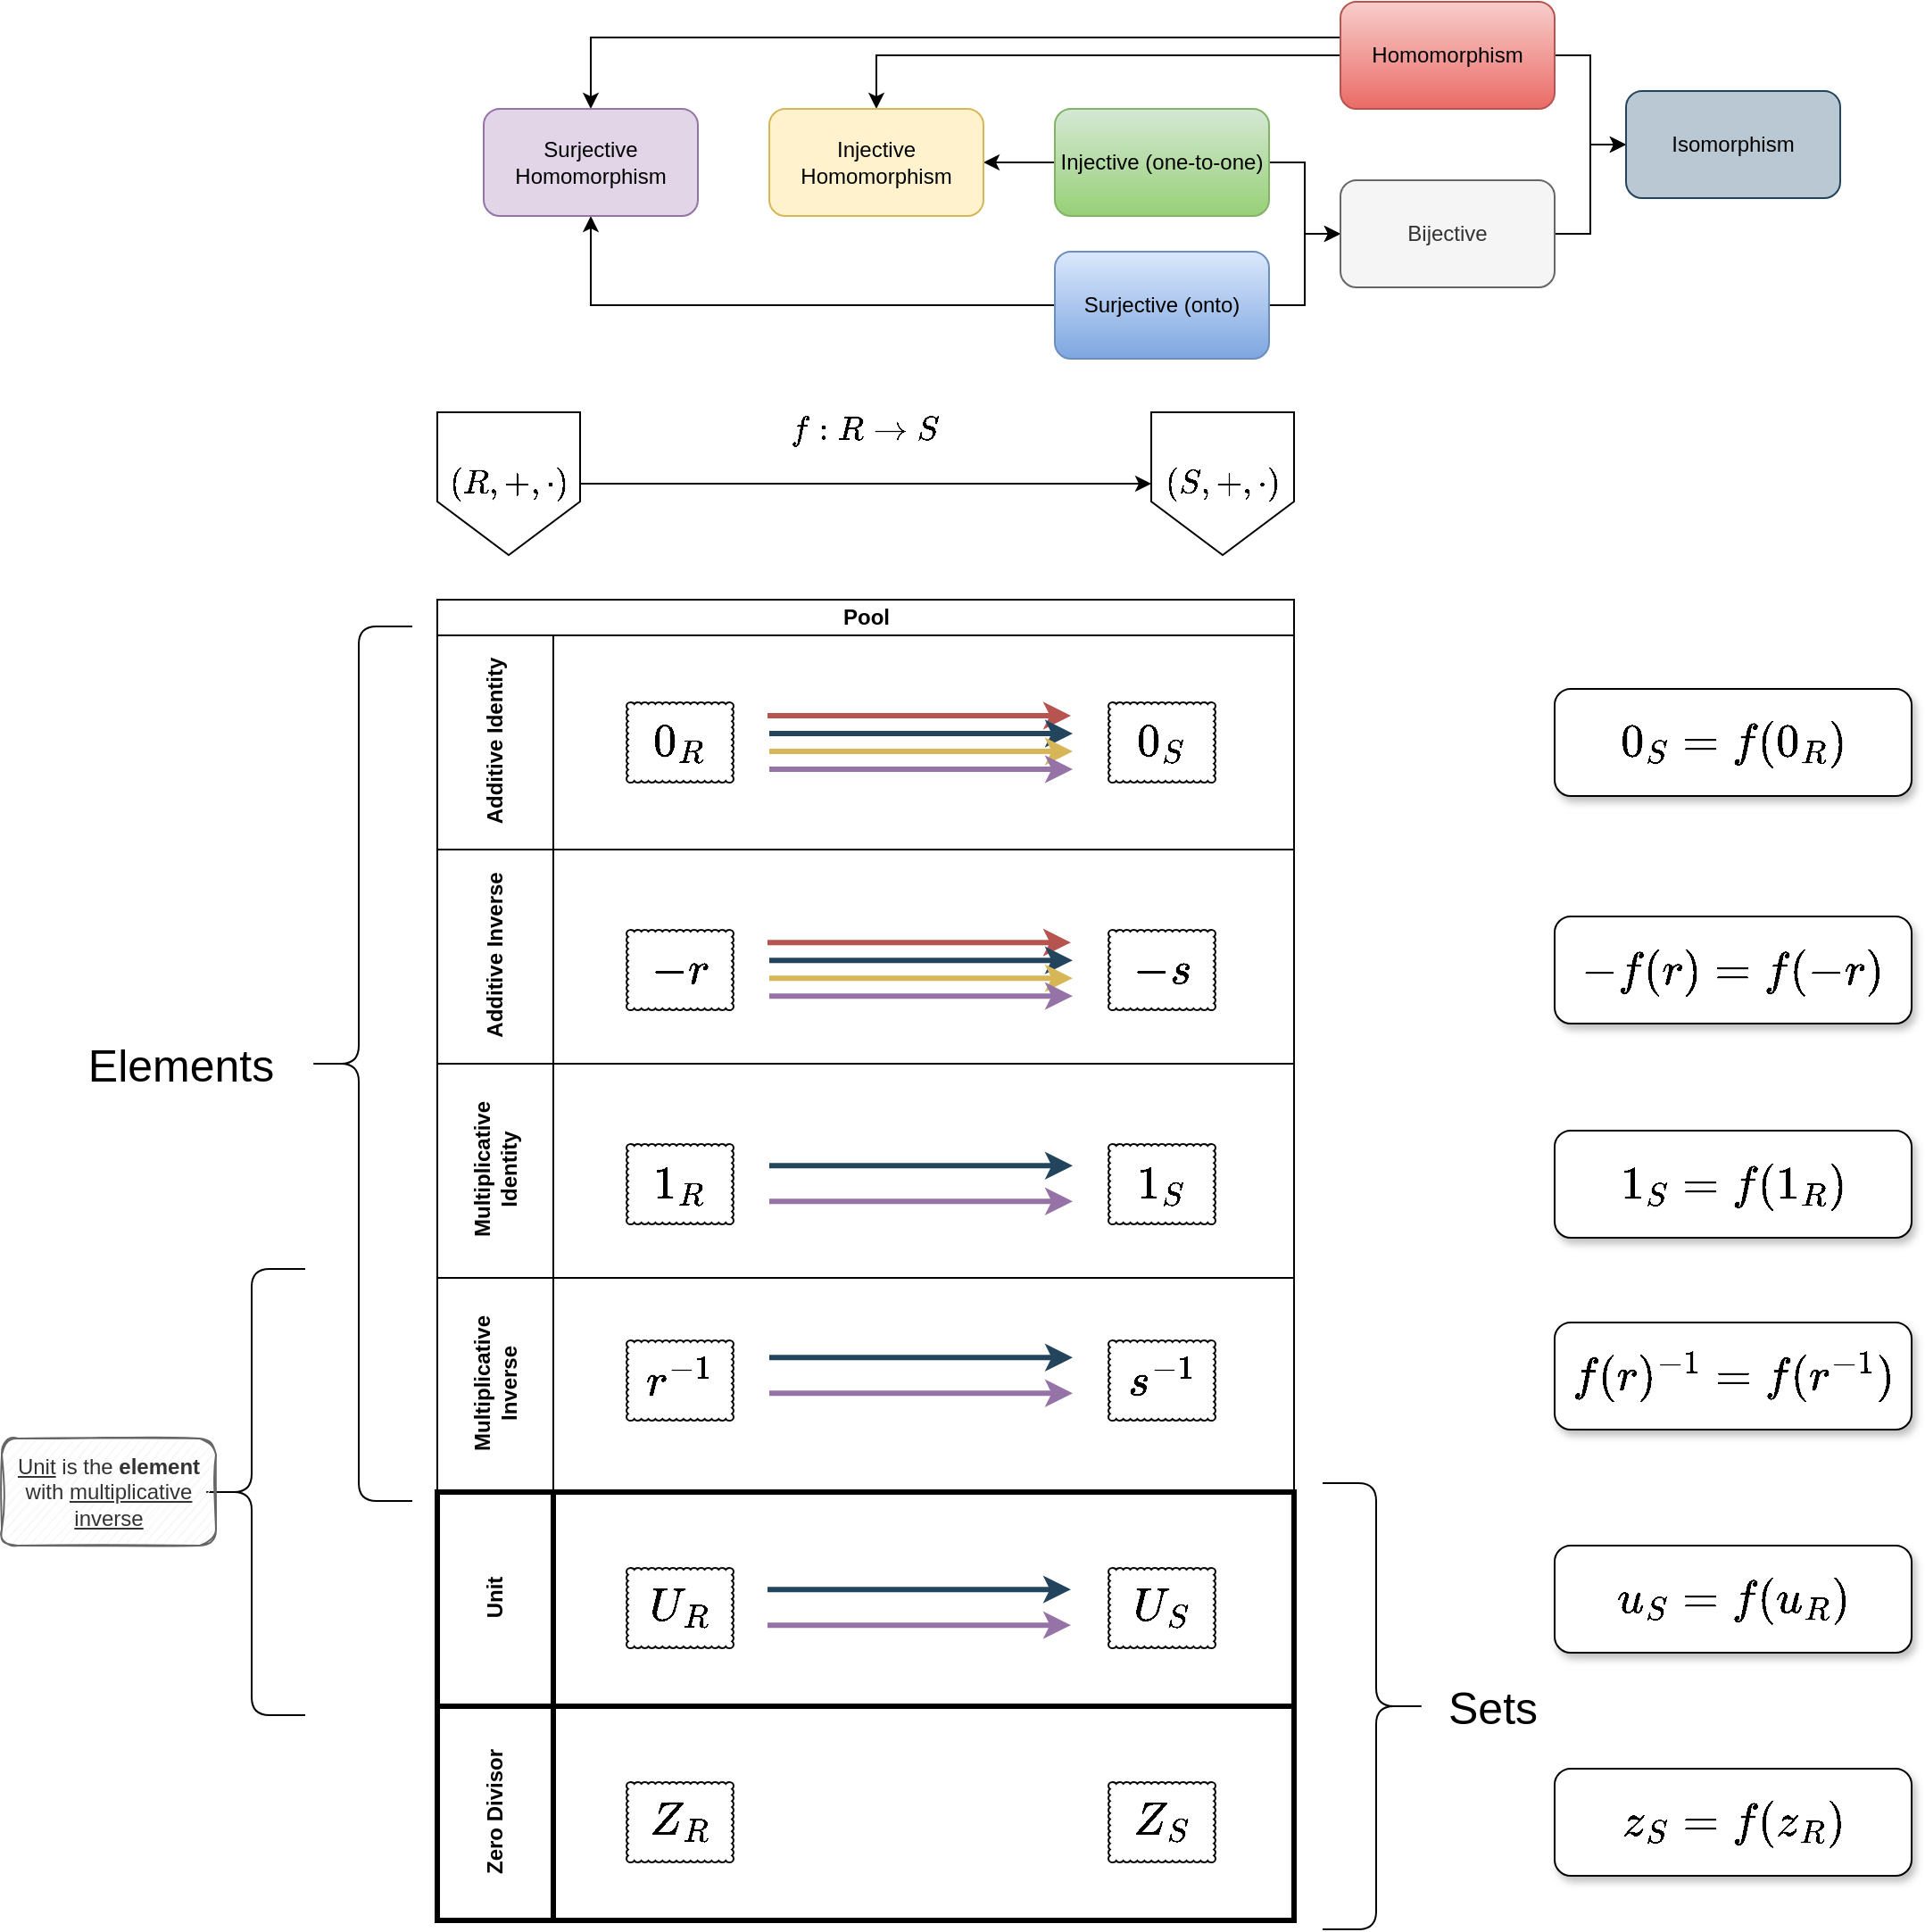 <mxfile version="14.5.7" type="device"><diagram id="zrVul62lJx-7S8IOdKE7" name="Page-1"><mxGraphModel dx="2367" dy="2374" grid="1" gridSize="10" guides="1" tooltips="1" connect="1" arrows="1" fold="1" page="1" pageScale="1" pageWidth="827" pageHeight="1169" math="1" shadow="0"><root><mxCell id="0"/><mxCell id="1" parent="0"/><mxCell id="l0J3OdIP20EWC8VVPKAH-99" value="$$f:R\to S$$" style="text;html=1;strokeColor=none;fillColor=none;align=center;verticalAlign=middle;whiteSpace=wrap;rounded=0;sketch=0;fontSize=16;opacity=50;" parent="1" vertex="1"><mxGeometry x="359" y="120" width="110" height="40" as="geometry"/></mxCell><mxCell id="MTHCFBRU3jeOZJHQm6rp-5" value="Pool" style="swimlane;html=1;childLayout=stackLayout;resizeParent=1;resizeParentMax=0;horizontal=1;startSize=20;horizontalStack=0;" vertex="1" parent="1"><mxGeometry x="174" y="235" width="480" height="740" as="geometry"/></mxCell><mxCell id="MTHCFBRU3jeOZJHQm6rp-6" value="Additive Identity" style="swimlane;html=1;startSize=65;horizontal=0;" vertex="1" parent="MTHCFBRU3jeOZJHQm6rp-5"><mxGeometry y="20" width="480" height="120" as="geometry"/></mxCell><mxCell id="MTHCFBRU3jeOZJHQm6rp-21" value="\(0_R\)" style="whiteSpace=wrap;html=1;shape=mxgraph.basic.cloud_rect;strokeWidth=1;fontSize=22;" vertex="1" parent="MTHCFBRU3jeOZJHQm6rp-6"><mxGeometry x="106" y="37.5" width="60" height="45" as="geometry"/></mxCell><mxCell id="MTHCFBRU3jeOZJHQm6rp-49" value="" style="endArrow=classic;html=1;strokeWidth=3;gradientColor=#ea6b66;fillColor=#f8cecc;strokeColor=#b85450;curved=1;" edge="1" parent="MTHCFBRU3jeOZJHQm6rp-6"><mxGeometry width="50" height="50" relative="1" as="geometry"><mxPoint x="185" y="45" as="sourcePoint"/><mxPoint x="355" y="45" as="targetPoint"/></mxGeometry></mxCell><mxCell id="MTHCFBRU3jeOZJHQm6rp-77" value="" style="endArrow=classic;html=1;strokeWidth=3;fillColor=#bac8d3;strokeColor=#23445d;curved=1;sketch=0;" edge="1" parent="MTHCFBRU3jeOZJHQm6rp-6"><mxGeometry width="50" height="50" relative="1" as="geometry"><mxPoint x="186" y="55" as="sourcePoint"/><mxPoint x="356" y="55" as="targetPoint"/></mxGeometry></mxCell><mxCell id="MTHCFBRU3jeOZJHQm6rp-78" value="" style="endArrow=classic;html=1;strokeWidth=3;fillColor=#fff2cc;strokeColor=#d6b656;curved=1;" edge="1" parent="MTHCFBRU3jeOZJHQm6rp-6"><mxGeometry width="50" height="50" relative="1" as="geometry"><mxPoint x="186" y="65" as="sourcePoint"/><mxPoint x="356" y="65" as="targetPoint"/></mxGeometry></mxCell><mxCell id="MTHCFBRU3jeOZJHQm6rp-79" value="" style="endArrow=classic;html=1;strokeWidth=3;fillColor=#e1d5e7;strokeColor=#9673a6;curved=1;" edge="1" parent="MTHCFBRU3jeOZJHQm6rp-6"><mxGeometry width="50" height="50" relative="1" as="geometry"><mxPoint x="186" y="75" as="sourcePoint"/><mxPoint x="356" y="75" as="targetPoint"/></mxGeometry></mxCell><mxCell id="MTHCFBRU3jeOZJHQm6rp-7" value="Additive Inverse" style="swimlane;html=1;startSize=65;horizontal=0;" vertex="1" parent="MTHCFBRU3jeOZJHQm6rp-5"><mxGeometry y="140" width="480" height="120" as="geometry"/></mxCell><mxCell id="MTHCFBRU3jeOZJHQm6rp-27" value="&lt;span style=&quot;font-size: 22px;&quot;&gt;\(-r\)&lt;/span&gt;" style="whiteSpace=wrap;html=1;shape=mxgraph.basic.cloud_rect;strokeWidth=1;fontSize=22;" vertex="1" parent="MTHCFBRU3jeOZJHQm6rp-7"><mxGeometry x="106" y="45" width="60" height="45" as="geometry"/></mxCell><mxCell id="MTHCFBRU3jeOZJHQm6rp-84" value="" style="endArrow=classic;html=1;strokeWidth=3;gradientColor=#ea6b66;fillColor=#f8cecc;strokeColor=#b85450;curved=1;" edge="1" parent="MTHCFBRU3jeOZJHQm6rp-7"><mxGeometry width="50" height="50" relative="1" as="geometry"><mxPoint x="185" y="52.08" as="sourcePoint"/><mxPoint x="355" y="52.08" as="targetPoint"/></mxGeometry></mxCell><mxCell id="MTHCFBRU3jeOZJHQm6rp-85" value="" style="endArrow=classic;html=1;strokeWidth=3;fillColor=#bac8d3;strokeColor=#23445d;curved=1;sketch=0;" edge="1" parent="MTHCFBRU3jeOZJHQm6rp-7"><mxGeometry width="50" height="50" relative="1" as="geometry"><mxPoint x="186.0" y="62.08" as="sourcePoint"/><mxPoint x="356" y="62.08" as="targetPoint"/></mxGeometry></mxCell><mxCell id="MTHCFBRU3jeOZJHQm6rp-86" value="" style="endArrow=classic;html=1;strokeWidth=3;fillColor=#fff2cc;strokeColor=#d6b656;curved=1;" edge="1" parent="MTHCFBRU3jeOZJHQm6rp-7"><mxGeometry width="50" height="50" relative="1" as="geometry"><mxPoint x="186.0" y="72.08" as="sourcePoint"/><mxPoint x="356" y="72.08" as="targetPoint"/></mxGeometry></mxCell><mxCell id="MTHCFBRU3jeOZJHQm6rp-87" value="" style="endArrow=classic;html=1;strokeWidth=3;fillColor=#e1d5e7;strokeColor=#9673a6;curved=1;" edge="1" parent="MTHCFBRU3jeOZJHQm6rp-7"><mxGeometry width="50" height="50" relative="1" as="geometry"><mxPoint x="186.0" y="82.08" as="sourcePoint"/><mxPoint x="356" y="82.08" as="targetPoint"/></mxGeometry></mxCell><mxCell id="MTHCFBRU3jeOZJHQm6rp-24" value="Multiplicative&lt;br&gt;Identity" style="swimlane;html=1;startSize=65;horizontal=0;" vertex="1" parent="MTHCFBRU3jeOZJHQm6rp-5"><mxGeometry y="260" width="480" height="120" as="geometry"/></mxCell><mxCell id="MTHCFBRU3jeOZJHQm6rp-28" value="&lt;span style=&quot;font-size: 22px;&quot;&gt;\(1_R\)&lt;/span&gt;" style="whiteSpace=wrap;html=1;shape=mxgraph.basic.cloud_rect;strokeWidth=1;fontSize=22;" vertex="1" parent="MTHCFBRU3jeOZJHQm6rp-24"><mxGeometry x="106" y="45" width="60" height="45" as="geometry"/></mxCell><mxCell id="MTHCFBRU3jeOZJHQm6rp-106" value="" style="endArrow=classic;html=1;strokeWidth=3;fillColor=#bac8d3;strokeColor=#23445d;curved=1;sketch=0;" edge="1" parent="MTHCFBRU3jeOZJHQm6rp-24"><mxGeometry width="50" height="50" relative="1" as="geometry"><mxPoint x="186" y="57.16" as="sourcePoint"/><mxPoint x="356" y="57.16" as="targetPoint"/></mxGeometry></mxCell><mxCell id="MTHCFBRU3jeOZJHQm6rp-108" value="" style="endArrow=classic;html=1;strokeWidth=3;fillColor=#e1d5e7;strokeColor=#9673a6;curved=1;" edge="1" parent="MTHCFBRU3jeOZJHQm6rp-24"><mxGeometry width="50" height="50" relative="1" as="geometry"><mxPoint x="186" y="77.16" as="sourcePoint"/><mxPoint x="356" y="77.16" as="targetPoint"/></mxGeometry></mxCell><mxCell id="MTHCFBRU3jeOZJHQm6rp-8" value="Multiplicative&lt;br&gt;Inverse" style="swimlane;html=1;startSize=65;horizontal=0;" vertex="1" parent="MTHCFBRU3jeOZJHQm6rp-5"><mxGeometry y="380" width="480" height="120" as="geometry"/></mxCell><mxCell id="MTHCFBRU3jeOZJHQm6rp-109" value="" style="endArrow=classic;html=1;strokeWidth=3;fillColor=#bac8d3;strokeColor=#23445d;curved=1;sketch=0;" edge="1" parent="MTHCFBRU3jeOZJHQm6rp-8"><mxGeometry width="50" height="50" relative="1" as="geometry"><mxPoint x="186.0" y="44.66" as="sourcePoint"/><mxPoint x="356.0" y="44.66" as="targetPoint"/></mxGeometry></mxCell><mxCell id="MTHCFBRU3jeOZJHQm6rp-110" value="" style="endArrow=classic;html=1;strokeWidth=3;fillColor=#e1d5e7;strokeColor=#9673a6;curved=1;" edge="1" parent="MTHCFBRU3jeOZJHQm6rp-8"><mxGeometry width="50" height="50" relative="1" as="geometry"><mxPoint x="186.0" y="64.66" as="sourcePoint"/><mxPoint x="356.0" y="64.66" as="targetPoint"/></mxGeometry></mxCell><mxCell id="MTHCFBRU3jeOZJHQm6rp-9" value="Unit" style="swimlane;html=1;startSize=65;horizontal=0;strokeWidth=3;" vertex="1" parent="MTHCFBRU3jeOZJHQm6rp-5"><mxGeometry y="500" width="480" height="120" as="geometry"/></mxCell><mxCell id="MTHCFBRU3jeOZJHQm6rp-92" value="" style="endArrow=classic;html=1;strokeWidth=3;fillColor=#bac8d3;strokeColor=#23445d;curved=1;sketch=0;" edge="1" parent="MTHCFBRU3jeOZJHQm6rp-9"><mxGeometry width="50" height="50" relative="1" as="geometry"><mxPoint x="185.0" y="54.58" as="sourcePoint"/><mxPoint x="355" y="54.58" as="targetPoint"/></mxGeometry></mxCell><mxCell id="MTHCFBRU3jeOZJHQm6rp-93" value="" style="endArrow=classic;html=1;strokeWidth=3;fillColor=#e1d5e7;strokeColor=#9673a6;curved=1;" edge="1" parent="MTHCFBRU3jeOZJHQm6rp-9"><mxGeometry width="50" height="50" relative="1" as="geometry"><mxPoint x="185.0" y="74.58" as="sourcePoint"/><mxPoint x="355" y="74.58" as="targetPoint"/></mxGeometry></mxCell><mxCell id="MTHCFBRU3jeOZJHQm6rp-10" value="Zero Divisor" style="swimlane;html=1;startSize=65;horizontal=0;strokeWidth=3;" vertex="1" parent="MTHCFBRU3jeOZJHQm6rp-5"><mxGeometry y="620" width="480" height="120" as="geometry"/></mxCell><mxCell id="MTHCFBRU3jeOZJHQm6rp-29" value="&lt;span style=&quot;font-size: 22px;&quot;&gt;\(r^{-1}\)&lt;/span&gt;" style="whiteSpace=wrap;html=1;shape=mxgraph.basic.cloud_rect;strokeWidth=1;fontSize=22;" vertex="1" parent="MTHCFBRU3jeOZJHQm6rp-10"><mxGeometry x="106" y="-205" width="60" height="45" as="geometry"/></mxCell><mxCell id="MTHCFBRU3jeOZJHQm6rp-30" value="&lt;span style=&quot;font-size: 22px&quot;&gt;\(U_R\)&lt;/span&gt;" style="whiteSpace=wrap;html=1;shape=mxgraph.basic.cloud_rect;strokeWidth=1;fontSize=22;" vertex="1" parent="MTHCFBRU3jeOZJHQm6rp-10"><mxGeometry x="106" y="-77.5" width="60" height="45" as="geometry"/></mxCell><mxCell id="MTHCFBRU3jeOZJHQm6rp-31" value="&lt;span style=&quot;font-size: 22px&quot;&gt;\(Z_R\)&lt;/span&gt;" style="whiteSpace=wrap;html=1;shape=mxgraph.basic.cloud_rect;strokeWidth=1;fontSize=22;" vertex="1" parent="MTHCFBRU3jeOZJHQm6rp-10"><mxGeometry x="106" y="42.5" width="60" height="45" as="geometry"/></mxCell><mxCell id="MTHCFBRU3jeOZJHQm6rp-13" style="edgeStyle=orthogonalEdgeStyle;rounded=0;orthogonalLoop=1;jettySize=auto;html=1;entryX=0;entryY=0.5;entryDx=0;entryDy=0;" edge="1" parent="1" source="MTHCFBRU3jeOZJHQm6rp-11" target="MTHCFBRU3jeOZJHQm6rp-12"><mxGeometry relative="1" as="geometry"/></mxCell><mxCell id="MTHCFBRU3jeOZJHQm6rp-11" value="&lt;span style=&quot;font-size: 16px&quot;&gt;\((R,+,\cdot)\)&lt;/span&gt;" style="shape=offPageConnector;whiteSpace=wrap;html=1;strokeWidth=1;" vertex="1" parent="1"><mxGeometry x="174" y="130" width="80" height="80" as="geometry"/></mxCell><mxCell id="MTHCFBRU3jeOZJHQm6rp-12" value="&lt;span style=&quot;font-size: 16px&quot;&gt;\((S,+,\cdot)\)&lt;/span&gt;" style="shape=offPageConnector;whiteSpace=wrap;html=1;strokeWidth=1;" vertex="1" parent="1"><mxGeometry x="574" y="130" width="80" height="80" as="geometry"/></mxCell><mxCell id="MTHCFBRU3jeOZJHQm6rp-22" value="" style="shape=curlyBracket;whiteSpace=wrap;html=1;rounded=1;flipH=1;strokeWidth=1;" vertex="1" parent="1"><mxGeometry x="670" y="730" width="60" height="250" as="geometry"/></mxCell><mxCell id="MTHCFBRU3jeOZJHQm6rp-23" value="" style="shape=curlyBracket;whiteSpace=wrap;html=1;rounded=1;strokeWidth=1;" vertex="1" parent="1"><mxGeometry x="100" y="250" width="60" height="490" as="geometry"/></mxCell><mxCell id="MTHCFBRU3jeOZJHQm6rp-26" value="" style="shape=curlyBracket;whiteSpace=wrap;html=1;rounded=1;strokeWidth=1;" vertex="1" parent="1"><mxGeometry x="40" y="610" width="60" height="250" as="geometry"/></mxCell><mxCell id="MTHCFBRU3jeOZJHQm6rp-39" value="&lt;span style=&quot;font-size: 22px;&quot;&gt;\(0_S\)&lt;/span&gt;" style="whiteSpace=wrap;html=1;shape=mxgraph.basic.cloud_rect;strokeWidth=1;fontSize=22;" vertex="1" parent="1"><mxGeometry x="550" y="292.5" width="60" height="45" as="geometry"/></mxCell><mxCell id="MTHCFBRU3jeOZJHQm6rp-40" value="&lt;span style=&quot;font-size: 22px;&quot;&gt;\(-s\)&lt;/span&gt;" style="whiteSpace=wrap;html=1;shape=mxgraph.basic.cloud_rect;strokeWidth=1;fontSize=22;" vertex="1" parent="1"><mxGeometry x="550" y="420" width="60" height="45" as="geometry"/></mxCell><mxCell id="MTHCFBRU3jeOZJHQm6rp-41" value="&lt;span style=&quot;font-size: 22px;&quot;&gt;\(1_S\)&lt;/span&gt;" style="whiteSpace=wrap;html=1;shape=mxgraph.basic.cloud_rect;strokeWidth=1;fontSize=22;" vertex="1" parent="1"><mxGeometry x="550" y="540" width="60" height="45" as="geometry"/></mxCell><mxCell id="MTHCFBRU3jeOZJHQm6rp-42" value="&lt;span style=&quot;font-size: 22px;&quot;&gt;\(s^{-1}\)&lt;/span&gt;" style="whiteSpace=wrap;html=1;shape=mxgraph.basic.cloud_rect;strokeWidth=1;fontSize=22;" vertex="1" parent="1"><mxGeometry x="550" y="650" width="60" height="45" as="geometry"/></mxCell><mxCell id="MTHCFBRU3jeOZJHQm6rp-43" value="&lt;span style=&quot;font-size: 22px&quot;&gt;\(U_S\)&lt;/span&gt;" style="whiteSpace=wrap;html=1;shape=mxgraph.basic.cloud_rect;strokeWidth=1;fontSize=22;" vertex="1" parent="1"><mxGeometry x="550" y="777.5" width="60" height="45" as="geometry"/></mxCell><mxCell id="MTHCFBRU3jeOZJHQm6rp-44" value="&lt;span style=&quot;font-size: 22px&quot;&gt;\(Z_S\)&lt;/span&gt;" style="whiteSpace=wrap;html=1;shape=mxgraph.basic.cloud_rect;strokeWidth=1;fontSize=22;" vertex="1" parent="1"><mxGeometry x="550" y="897.5" width="60" height="45" as="geometry"/></mxCell><mxCell id="MTHCFBRU3jeOZJHQm6rp-53" value="Sets" style="text;html=1;align=center;verticalAlign=middle;resizable=0;points=[];autosize=1;fontSize=25;" vertex="1" parent="1"><mxGeometry x="730" y="835" width="70" height="40" as="geometry"/></mxCell><mxCell id="MTHCFBRU3jeOZJHQm6rp-54" value="Elements" style="text;html=1;align=center;verticalAlign=middle;resizable=0;points=[];autosize=1;fontSize=25;" vertex="1" parent="1"><mxGeometry x="-30" y="475" width="120" height="40" as="geometry"/></mxCell><mxCell id="MTHCFBRU3jeOZJHQm6rp-56" value="&lt;u&gt;Unit&lt;/u&gt; is the &lt;b&gt;element&lt;/b&gt; with &lt;u&gt;multiplicative inverse&lt;/u&gt;" style="rounded=1;whiteSpace=wrap;html=1;strokeWidth=1;fontSize=12;sketch=1;fillColor=#f5f5f5;strokeColor=#666666;fontColor=#333333;" vertex="1" parent="1"><mxGeometry x="-70" y="705" width="120" height="60" as="geometry"/></mxCell><mxCell id="MTHCFBRU3jeOZJHQm6rp-62" value="" style="edgeStyle=orthogonalEdgeStyle;rounded=0;orthogonalLoop=1;jettySize=auto;html=1;fontSize=12;" edge="1" parent="1" source="MTHCFBRU3jeOZJHQm6rp-57" target="MTHCFBRU3jeOZJHQm6rp-59"><mxGeometry relative="1" as="geometry"/></mxCell><mxCell id="MTHCFBRU3jeOZJHQm6rp-70" style="edgeStyle=orthogonalEdgeStyle;rounded=0;orthogonalLoop=1;jettySize=auto;html=1;entryX=0.5;entryY=1;entryDx=0;entryDy=0;fontSize=12;" edge="1" parent="1" source="MTHCFBRU3jeOZJHQm6rp-57" target="MTHCFBRU3jeOZJHQm6rp-66"><mxGeometry relative="1" as="geometry"/></mxCell><mxCell id="MTHCFBRU3jeOZJHQm6rp-57" value="Surjective (onto)" style="rounded=1;whiteSpace=wrap;html=1;sketch=0;strokeWidth=1;fontSize=12;fillColor=#dae8fc;strokeColor=#6c8ebf;gradientColor=#7ea6e0;" vertex="1" parent="1"><mxGeometry x="520" y="40" width="120" height="60" as="geometry"/></mxCell><mxCell id="MTHCFBRU3jeOZJHQm6rp-61" value="" style="edgeStyle=orthogonalEdgeStyle;rounded=0;orthogonalLoop=1;jettySize=auto;html=1;fontSize=12;" edge="1" parent="1" source="MTHCFBRU3jeOZJHQm6rp-58" target="MTHCFBRU3jeOZJHQm6rp-59"><mxGeometry relative="1" as="geometry"/></mxCell><mxCell id="MTHCFBRU3jeOZJHQm6rp-69" value="" style="edgeStyle=orthogonalEdgeStyle;rounded=0;orthogonalLoop=1;jettySize=auto;html=1;fontSize=12;" edge="1" parent="1" source="MTHCFBRU3jeOZJHQm6rp-58" target="MTHCFBRU3jeOZJHQm6rp-67"><mxGeometry relative="1" as="geometry"/></mxCell><mxCell id="MTHCFBRU3jeOZJHQm6rp-58" value="Injective (one-to-one)" style="rounded=1;whiteSpace=wrap;html=1;sketch=0;strokeWidth=1;fontSize=12;fillColor=#d5e8d4;strokeColor=#82b366;gradientColor=#97d077;" vertex="1" parent="1"><mxGeometry x="520" y="-40" width="120" height="60" as="geometry"/></mxCell><mxCell id="MTHCFBRU3jeOZJHQm6rp-65" value="" style="edgeStyle=orthogonalEdgeStyle;rounded=0;orthogonalLoop=1;jettySize=auto;html=1;fontSize=12;" edge="1" parent="1" source="MTHCFBRU3jeOZJHQm6rp-59" target="MTHCFBRU3jeOZJHQm6rp-63"><mxGeometry relative="1" as="geometry"/></mxCell><mxCell id="MTHCFBRU3jeOZJHQm6rp-59" value="Bijective" style="rounded=1;whiteSpace=wrap;html=1;sketch=0;strokeWidth=1;fontSize=12;fillColor=#f5f5f5;strokeColor=#666666;fontColor=#333333;" vertex="1" parent="1"><mxGeometry x="680" width="120" height="60" as="geometry"/></mxCell><mxCell id="MTHCFBRU3jeOZJHQm6rp-64" value="" style="edgeStyle=orthogonalEdgeStyle;rounded=0;orthogonalLoop=1;jettySize=auto;html=1;fontSize=12;" edge="1" parent="1" source="MTHCFBRU3jeOZJHQm6rp-60" target="MTHCFBRU3jeOZJHQm6rp-63"><mxGeometry relative="1" as="geometry"/></mxCell><mxCell id="MTHCFBRU3jeOZJHQm6rp-71" style="edgeStyle=orthogonalEdgeStyle;rounded=0;orthogonalLoop=1;jettySize=auto;html=1;entryX=0.5;entryY=0;entryDx=0;entryDy=0;fontSize=12;" edge="1" parent="1" source="MTHCFBRU3jeOZJHQm6rp-60" target="MTHCFBRU3jeOZJHQm6rp-67"><mxGeometry relative="1" as="geometry"/></mxCell><mxCell id="MTHCFBRU3jeOZJHQm6rp-72" style="edgeStyle=orthogonalEdgeStyle;rounded=0;orthogonalLoop=1;jettySize=auto;html=1;entryX=0.5;entryY=0;entryDx=0;entryDy=0;fontSize=12;" edge="1" parent="1" source="MTHCFBRU3jeOZJHQm6rp-60" target="MTHCFBRU3jeOZJHQm6rp-66"><mxGeometry relative="1" as="geometry"><Array as="points"><mxPoint x="260" y="-80"/></Array></mxGeometry></mxCell><mxCell id="MTHCFBRU3jeOZJHQm6rp-60" value="Homomorphism" style="rounded=1;whiteSpace=wrap;html=1;sketch=0;strokeWidth=1;fontSize=12;fillColor=#f8cecc;strokeColor=#b85450;gradientColor=#ea6b66;" vertex="1" parent="1"><mxGeometry x="680" y="-100" width="120" height="60" as="geometry"/></mxCell><mxCell id="MTHCFBRU3jeOZJHQm6rp-63" value="Isomorphism" style="rounded=1;whiteSpace=wrap;html=1;sketch=0;strokeWidth=1;fontSize=12;fillColor=#bac8d3;strokeColor=#23445d;" vertex="1" parent="1"><mxGeometry x="840" y="-50" width="120" height="60" as="geometry"/></mxCell><mxCell id="MTHCFBRU3jeOZJHQm6rp-66" value="Surjective&lt;br&gt;Homomorphism" style="rounded=1;whiteSpace=wrap;html=1;sketch=0;strokeWidth=1;fontSize=12;fillColor=#e1d5e7;strokeColor=#9673a6;" vertex="1" parent="1"><mxGeometry x="200" y="-40" width="120" height="60" as="geometry"/></mxCell><mxCell id="MTHCFBRU3jeOZJHQm6rp-67" value="Injective Homomorphism" style="rounded=1;whiteSpace=wrap;html=1;sketch=0;strokeWidth=1;fontSize=12;fillColor=#fff2cc;strokeColor=#d6b656;" vertex="1" parent="1"><mxGeometry x="360" y="-40" width="120" height="60" as="geometry"/></mxCell><mxCell id="MTHCFBRU3jeOZJHQm6rp-94" value="\(u_S=f(u_R)\)" style="rounded=1;whiteSpace=wrap;html=1;sketch=0;strokeWidth=1;fillColor=#ffffff;gradientColor=#ffffff;fontSize=22;shadow=1;" vertex="1" parent="1"><mxGeometry x="800" y="765" width="200" height="60" as="geometry"/></mxCell><mxCell id="MTHCFBRU3jeOZJHQm6rp-95" value="\(z_S=f(z_R)\)" style="rounded=1;whiteSpace=wrap;html=1;sketch=0;strokeWidth=1;fillColor=#ffffff;gradientColor=#ffffff;fontSize=22;shadow=1;" vertex="1" parent="1"><mxGeometry x="800" y="890" width="200" height="60" as="geometry"/></mxCell><mxCell id="MTHCFBRU3jeOZJHQm6rp-96" value="\(f(r)^{-1}=f(r^{-1})\)" style="rounded=1;whiteSpace=wrap;html=1;sketch=0;strokeWidth=1;fillColor=#ffffff;gradientColor=#ffffff;fontSize=22;shadow=1;" vertex="1" parent="1"><mxGeometry x="800" y="640" width="200" height="60" as="geometry"/></mxCell><mxCell id="MTHCFBRU3jeOZJHQm6rp-97" value="\(1_S=f(1_R)\)" style="rounded=1;whiteSpace=wrap;html=1;sketch=0;strokeWidth=1;fillColor=#ffffff;gradientColor=#ffffff;fontSize=22;shadow=1;" vertex="1" parent="1"><mxGeometry x="800" y="532.5" width="200" height="60" as="geometry"/></mxCell><mxCell id="MTHCFBRU3jeOZJHQm6rp-98" value="\(-f(r)=f(-r)\)" style="rounded=1;whiteSpace=wrap;html=1;sketch=0;strokeWidth=1;fillColor=#ffffff;gradientColor=#ffffff;fontSize=22;shadow=1;" vertex="1" parent="1"><mxGeometry x="800" y="412.5" width="200" height="60" as="geometry"/></mxCell><mxCell id="MTHCFBRU3jeOZJHQm6rp-99" value="\(0_S=f(0_R)\)" style="rounded=1;whiteSpace=wrap;html=1;sketch=0;strokeWidth=1;fillColor=#ffffff;gradientColor=#ffffff;fontSize=22;shadow=1;" vertex="1" parent="1"><mxGeometry x="800" y="285" width="200" height="60" as="geometry"/></mxCell></root></mxGraphModel></diagram></mxfile>
